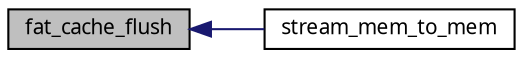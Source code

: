 digraph G
{
  edge [fontname="FreeSans.ttf",fontsize=10,labelfontname="FreeSans.ttf",labelfontsize=10];
  node [fontname="FreeSans.ttf",fontsize=10,shape=record];
  rankdir=LR;
  Node1 [label="fat_cache_flush",height=0.2,width=0.4,color="black", fillcolor="grey75", style="filled" fontcolor="black"];
  Node1 -> Node2 [dir=back,color="midnightblue",fontsize=10,style="solid",fontname="FreeSans.ttf"];
  Node2 [label="stream_mem_to_mem",height=0.2,width=0.4,color="black", fillcolor="white", style="filled",URL="$a00041.html#99ef258150e099373ece59d16a473c01",tooltip="This function copy a data from memory to other memory."];
}
